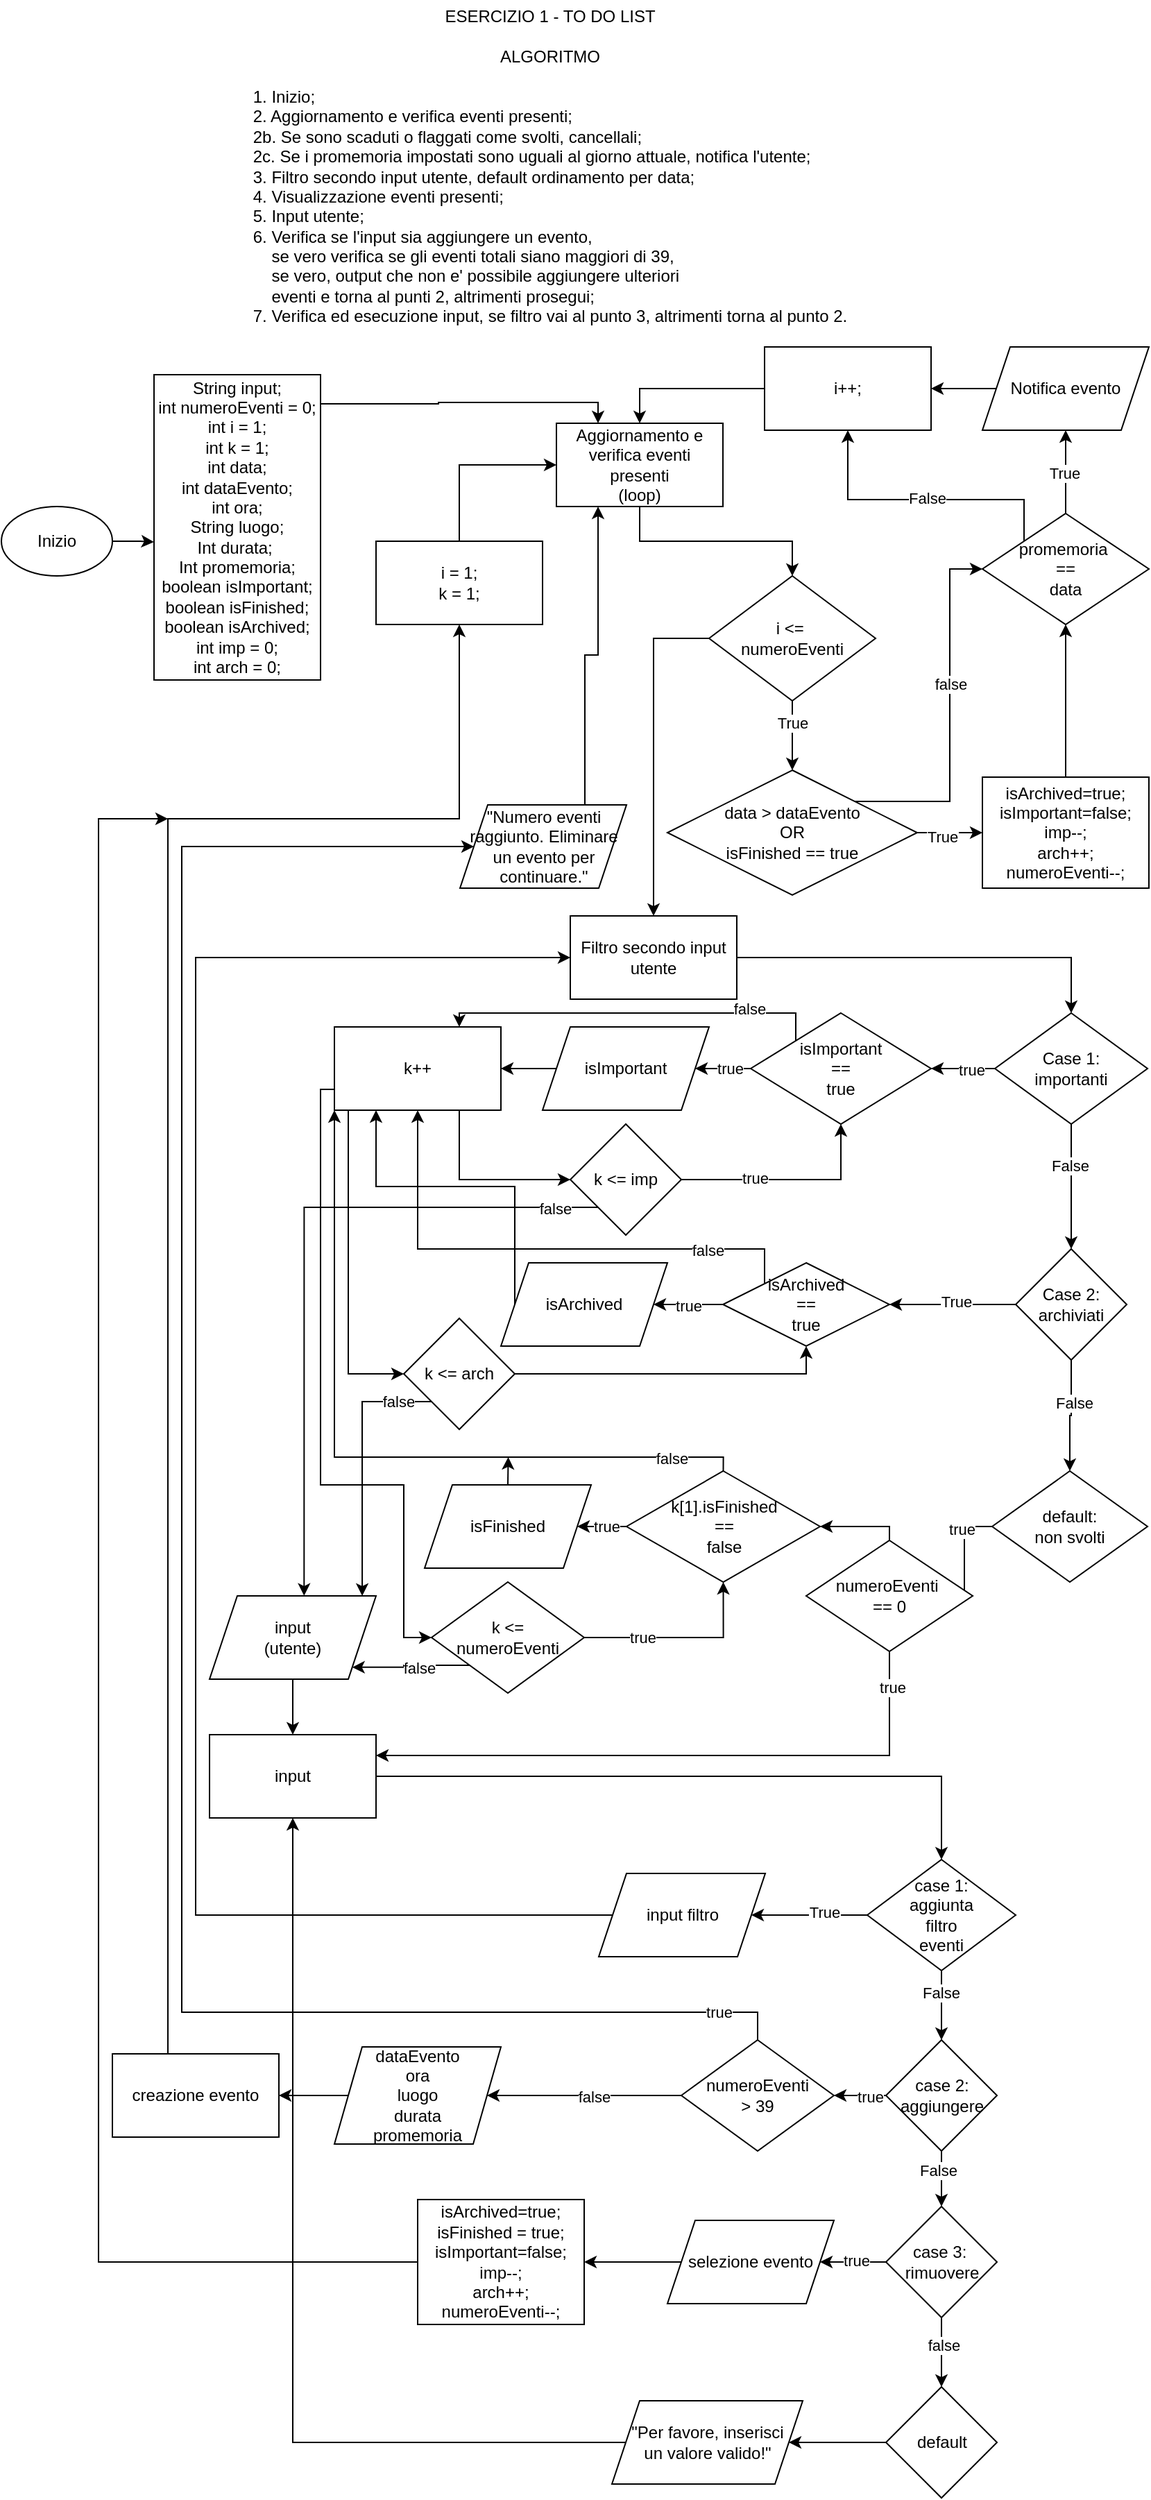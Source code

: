 <mxfile version="24.7.17">
  <diagram id="C5RBs43oDa-KdzZeNtuy" name="Page-1">
    <mxGraphModel dx="1185" dy="651" grid="1" gridSize="10" guides="1" tooltips="1" connect="1" arrows="1" fold="1" page="1" pageScale="1" pageWidth="827" pageHeight="1169" math="0" shadow="0">
      <root>
        <mxCell id="WIyWlLk6GJQsqaUBKTNV-0" />
        <mxCell id="WIyWlLk6GJQsqaUBKTNV-1" parent="WIyWlLk6GJQsqaUBKTNV-0" />
        <mxCell id="s7MBxmnnZB_xoXd4R-KR-0" value="ESERCIZIO 1 - TO DO LIST&lt;div&gt;&lt;br&gt;&lt;/div&gt;&lt;div&gt;ALGORITMO&lt;/div&gt;&lt;div&gt;&lt;br&gt;&lt;/div&gt;&lt;div style=&quot;text-align: left;&quot;&gt;1. Inizio;&lt;/div&gt;&lt;div style=&quot;text-align: left;&quot;&gt;2. Aggiornamento e verifica eventi presenti;&lt;/div&gt;&lt;div style=&quot;text-align: left;&quot;&gt;2b. Se sono scaduti o flaggati come svolti, cancellali;&lt;/div&gt;&lt;div style=&quot;text-align: left;&quot;&gt;2c. Se i promemoria impostati sono uguali al giorno attuale, notifica l&#39;utente;&lt;/div&gt;&lt;div style=&quot;text-align: left;&quot;&gt;3. Filtro secondo input utente, default ordinamento per data;&lt;/div&gt;&lt;div style=&quot;text-align: left;&quot;&gt;4. Visualizzazione eventi presenti;&lt;/div&gt;&lt;div style=&quot;text-align: left;&quot;&gt;5. Input utente;&lt;/div&gt;&lt;div style=&quot;text-align: left;&quot;&gt;6. Verifica se l&#39;input sia aggiungere un evento,&lt;/div&gt;&lt;div style=&quot;text-align: left;&quot;&gt;&amp;nbsp; &amp;nbsp; se vero verifica se gli eventi totali siano maggiori di 39,&lt;br&gt;&lt;/div&gt;&lt;div style=&quot;text-align: left;&quot;&gt;&amp;nbsp; &amp;nbsp; se vero, output che non e&#39; possibile aggiungere ulteriori&lt;/div&gt;&lt;div style=&quot;text-align: left;&quot;&gt;&amp;nbsp; &amp;nbsp; eventi e torna al punti 2, altrimenti prosegui;&lt;/div&gt;&lt;div style=&quot;text-align: left;&quot;&gt;7. Verifica ed esecuzione input, se filtro vai al punto 3, altrimenti torna al punto 2.&lt;/div&gt;" style="text;html=1;align=center;verticalAlign=middle;resizable=0;points=[];autosize=1;strokeColor=none;fillColor=none;" vertex="1" parent="WIyWlLk6GJQsqaUBKTNV-1">
          <mxGeometry x="170" width="450" height="240" as="geometry" />
        </mxCell>
        <mxCell id="s7MBxmnnZB_xoXd4R-KR-3" value="" style="edgeStyle=orthogonalEdgeStyle;rounded=0;orthogonalLoop=1;jettySize=auto;html=1;entryX=-0.001;entryY=0.548;entryDx=0;entryDy=0;entryPerimeter=0;" edge="1" parent="WIyWlLk6GJQsqaUBKTNV-1" source="s7MBxmnnZB_xoXd4R-KR-1" target="s7MBxmnnZB_xoXd4R-KR-2">
          <mxGeometry relative="1" as="geometry" />
        </mxCell>
        <mxCell id="s7MBxmnnZB_xoXd4R-KR-1" value="Inizio" style="ellipse;whiteSpace=wrap;html=1;" vertex="1" parent="WIyWlLk6GJQsqaUBKTNV-1">
          <mxGeometry y="365" width="80" height="50" as="geometry" />
        </mxCell>
        <mxCell id="s7MBxmnnZB_xoXd4R-KR-81" style="edgeStyle=orthogonalEdgeStyle;rounded=0;orthogonalLoop=1;jettySize=auto;html=1;exitX=1;exitY=0.25;exitDx=0;exitDy=0;entryX=0.25;entryY=0;entryDx=0;entryDy=0;" edge="1" parent="WIyWlLk6GJQsqaUBKTNV-1" source="s7MBxmnnZB_xoXd4R-KR-2" target="s7MBxmnnZB_xoXd4R-KR-4">
          <mxGeometry relative="1" as="geometry">
            <Array as="points">
              <mxPoint x="315" y="291" />
              <mxPoint x="315" y="290" />
              <mxPoint x="430" y="290" />
            </Array>
          </mxGeometry>
        </mxCell>
        <mxCell id="s7MBxmnnZB_xoXd4R-KR-2" value="&lt;div&gt;String input;&lt;/div&gt;&lt;div&gt;int numeroEventi = 0;&lt;/div&gt;&lt;div&gt;int i = 1;&lt;/div&gt;&lt;div&gt;int k = 1;&lt;/div&gt;&lt;div&gt;&lt;span style=&quot;background-color: initial;&quot;&gt;int data;&lt;/span&gt;&lt;/div&gt;int dataEvento;&lt;div&gt;&lt;div&gt;int ora;&lt;/div&gt;&lt;div&gt;String luogo;&lt;/div&gt;&lt;div&gt;Int durata;&amp;nbsp;&lt;/div&gt;&lt;div&gt;Int promemoria;&lt;/div&gt;&lt;div&gt;boolean isImportant;&lt;/div&gt;&lt;div&gt;boolean isFinished;&lt;/div&gt;&lt;/div&gt;&lt;div&gt;boolean isArchived;&lt;/div&gt;&lt;div&gt;int imp = 0;&lt;/div&gt;&lt;div&gt;int arch = 0;&lt;/div&gt;" style="whiteSpace=wrap;html=1;" vertex="1" parent="WIyWlLk6GJQsqaUBKTNV-1">
          <mxGeometry x="110" y="270" width="120" height="220" as="geometry" />
        </mxCell>
        <mxCell id="s7MBxmnnZB_xoXd4R-KR-23" value="" style="edgeStyle=orthogonalEdgeStyle;rounded=0;orthogonalLoop=1;jettySize=auto;html=1;" edge="1" parent="WIyWlLk6GJQsqaUBKTNV-1" source="s7MBxmnnZB_xoXd4R-KR-4" target="s7MBxmnnZB_xoXd4R-KR-22">
          <mxGeometry relative="1" as="geometry" />
        </mxCell>
        <mxCell id="s7MBxmnnZB_xoXd4R-KR-4" value="Aggiornamento e verifica eventi presenti&lt;div&gt;(loop)&lt;/div&gt;" style="whiteSpace=wrap;html=1;" vertex="1" parent="WIyWlLk6GJQsqaUBKTNV-1">
          <mxGeometry x="400" y="305" width="120" height="60" as="geometry" />
        </mxCell>
        <mxCell id="s7MBxmnnZB_xoXd4R-KR-11" value="" style="edgeStyle=orthogonalEdgeStyle;rounded=0;orthogonalLoop=1;jettySize=auto;html=1;" edge="1" parent="WIyWlLk6GJQsqaUBKTNV-1" source="s7MBxmnnZB_xoXd4R-KR-6" target="s7MBxmnnZB_xoXd4R-KR-10">
          <mxGeometry relative="1" as="geometry" />
        </mxCell>
        <mxCell id="s7MBxmnnZB_xoXd4R-KR-12" value="True" style="edgeLabel;html=1;align=center;verticalAlign=middle;resizable=0;points=[];" vertex="1" connectable="0" parent="s7MBxmnnZB_xoXd4R-KR-11">
          <mxGeometry x="-0.025" y="1" relative="1" as="geometry">
            <mxPoint as="offset" />
          </mxGeometry>
        </mxCell>
        <mxCell id="s7MBxmnnZB_xoXd4R-KR-74" style="edgeStyle=orthogonalEdgeStyle;rounded=0;orthogonalLoop=1;jettySize=auto;html=1;exitX=0;exitY=0;exitDx=0;exitDy=0;entryX=0.5;entryY=1;entryDx=0;entryDy=0;" edge="1" parent="WIyWlLk6GJQsqaUBKTNV-1" source="s7MBxmnnZB_xoXd4R-KR-6" target="s7MBxmnnZB_xoXd4R-KR-72">
          <mxGeometry relative="1" as="geometry">
            <Array as="points">
              <mxPoint x="737" y="360" />
              <mxPoint x="610" y="360" />
            </Array>
          </mxGeometry>
        </mxCell>
        <mxCell id="s7MBxmnnZB_xoXd4R-KR-75" value="False" style="edgeLabel;html=1;align=center;verticalAlign=middle;resizable=0;points=[];" vertex="1" connectable="0" parent="s7MBxmnnZB_xoXd4R-KR-74">
          <mxGeometry x="-0.034" y="-1" relative="1" as="geometry">
            <mxPoint as="offset" />
          </mxGeometry>
        </mxCell>
        <mxCell id="s7MBxmnnZB_xoXd4R-KR-6" value="promemoria&amp;nbsp;&lt;div&gt;==&lt;div&gt;data&lt;/div&gt;&lt;/div&gt;" style="rhombus;whiteSpace=wrap;html=1;" vertex="1" parent="WIyWlLk6GJQsqaUBKTNV-1">
          <mxGeometry x="707" y="370" width="120" height="80" as="geometry" />
        </mxCell>
        <mxCell id="s7MBxmnnZB_xoXd4R-KR-69" value="" style="edgeStyle=orthogonalEdgeStyle;rounded=0;orthogonalLoop=1;jettySize=auto;html=1;" edge="1" parent="WIyWlLk6GJQsqaUBKTNV-1" source="s7MBxmnnZB_xoXd4R-KR-8" target="s7MBxmnnZB_xoXd4R-KR-68">
          <mxGeometry relative="1" as="geometry" />
        </mxCell>
        <mxCell id="s7MBxmnnZB_xoXd4R-KR-8" value="Filtro secondo input utente" style="whiteSpace=wrap;html=1;" vertex="1" parent="WIyWlLk6GJQsqaUBKTNV-1">
          <mxGeometry x="410" y="660" width="120" height="60" as="geometry" />
        </mxCell>
        <mxCell id="s7MBxmnnZB_xoXd4R-KR-73" style="edgeStyle=orthogonalEdgeStyle;rounded=0;orthogonalLoop=1;jettySize=auto;html=1;exitX=0;exitY=0.5;exitDx=0;exitDy=0;entryX=1;entryY=0.5;entryDx=0;entryDy=0;" edge="1" parent="WIyWlLk6GJQsqaUBKTNV-1" source="s7MBxmnnZB_xoXd4R-KR-10" target="s7MBxmnnZB_xoXd4R-KR-72">
          <mxGeometry relative="1" as="geometry" />
        </mxCell>
        <mxCell id="s7MBxmnnZB_xoXd4R-KR-10" value="Notifica evento" style="shape=parallelogram;perimeter=parallelogramPerimeter;whiteSpace=wrap;html=1;fixedSize=1;" vertex="1" parent="WIyWlLk6GJQsqaUBKTNV-1">
          <mxGeometry x="707" y="250" width="120" height="60" as="geometry" />
        </mxCell>
        <mxCell id="s7MBxmnnZB_xoXd4R-KR-18" value="" style="edgeStyle=orthogonalEdgeStyle;rounded=0;orthogonalLoop=1;jettySize=auto;html=1;" edge="1" parent="WIyWlLk6GJQsqaUBKTNV-1" source="s7MBxmnnZB_xoXd4R-KR-15" target="s7MBxmnnZB_xoXd4R-KR-17">
          <mxGeometry relative="1" as="geometry" />
        </mxCell>
        <mxCell id="s7MBxmnnZB_xoXd4R-KR-20" value="True" style="edgeLabel;html=1;align=center;verticalAlign=middle;resizable=0;points=[];" vertex="1" connectable="0" parent="s7MBxmnnZB_xoXd4R-KR-18">
          <mxGeometry x="-0.24" y="-3" relative="1" as="geometry">
            <mxPoint as="offset" />
          </mxGeometry>
        </mxCell>
        <mxCell id="s7MBxmnnZB_xoXd4R-KR-26" style="edgeStyle=orthogonalEdgeStyle;rounded=0;orthogonalLoop=1;jettySize=auto;html=1;exitX=1;exitY=0;exitDx=0;exitDy=0;entryX=0;entryY=0.5;entryDx=0;entryDy=0;" edge="1" parent="WIyWlLk6GJQsqaUBKTNV-1" source="s7MBxmnnZB_xoXd4R-KR-15" target="s7MBxmnnZB_xoXd4R-KR-6">
          <mxGeometry relative="1" as="geometry" />
        </mxCell>
        <mxCell id="s7MBxmnnZB_xoXd4R-KR-28" value="false" style="edgeLabel;html=1;align=center;verticalAlign=middle;resizable=0;points=[];" vertex="1" connectable="0" parent="s7MBxmnnZB_xoXd4R-KR-26">
          <mxGeometry x="0.183" relative="1" as="geometry">
            <mxPoint as="offset" />
          </mxGeometry>
        </mxCell>
        <mxCell id="s7MBxmnnZB_xoXd4R-KR-15" value="data &amp;gt; dataEvento&lt;div&gt;OR&lt;/div&gt;&lt;div&gt;isFinished == true&lt;/div&gt;" style="rhombus;whiteSpace=wrap;html=1;" vertex="1" parent="WIyWlLk6GJQsqaUBKTNV-1">
          <mxGeometry x="480" y="555" width="180" height="90" as="geometry" />
        </mxCell>
        <mxCell id="s7MBxmnnZB_xoXd4R-KR-25" style="edgeStyle=orthogonalEdgeStyle;rounded=0;orthogonalLoop=1;jettySize=auto;html=1;exitX=0.5;exitY=0;exitDx=0;exitDy=0;entryX=0.5;entryY=1;entryDx=0;entryDy=0;" edge="1" parent="WIyWlLk6GJQsqaUBKTNV-1" source="s7MBxmnnZB_xoXd4R-KR-17" target="s7MBxmnnZB_xoXd4R-KR-6">
          <mxGeometry relative="1" as="geometry" />
        </mxCell>
        <mxCell id="s7MBxmnnZB_xoXd4R-KR-17" value="isArchived=true;&lt;div&gt;isImportant=false;&lt;/div&gt;&lt;div&gt;imp--;&lt;/div&gt;&lt;div&gt;arch++;&lt;br&gt;&lt;div&gt;numeroEventi--;&lt;/div&gt;&lt;/div&gt;" style="whiteSpace=wrap;html=1;" vertex="1" parent="WIyWlLk6GJQsqaUBKTNV-1">
          <mxGeometry x="707" y="560" width="120" height="80" as="geometry" />
        </mxCell>
        <mxCell id="s7MBxmnnZB_xoXd4R-KR-24" style="edgeStyle=orthogonalEdgeStyle;rounded=0;orthogonalLoop=1;jettySize=auto;html=1;exitX=0.5;exitY=1;exitDx=0;exitDy=0;entryX=0.5;entryY=0;entryDx=0;entryDy=0;" edge="1" parent="WIyWlLk6GJQsqaUBKTNV-1" source="s7MBxmnnZB_xoXd4R-KR-22" target="s7MBxmnnZB_xoXd4R-KR-15">
          <mxGeometry relative="1" as="geometry" />
        </mxCell>
        <mxCell id="s7MBxmnnZB_xoXd4R-KR-27" value="True" style="edgeLabel;html=1;align=center;verticalAlign=middle;resizable=0;points=[];" vertex="1" connectable="0" parent="s7MBxmnnZB_xoXd4R-KR-24">
          <mxGeometry x="-0.371" relative="1" as="geometry">
            <mxPoint as="offset" />
          </mxGeometry>
        </mxCell>
        <mxCell id="s7MBxmnnZB_xoXd4R-KR-31" style="edgeStyle=orthogonalEdgeStyle;rounded=0;orthogonalLoop=1;jettySize=auto;html=1;exitX=0;exitY=0.5;exitDx=0;exitDy=0;entryX=0.5;entryY=0;entryDx=0;entryDy=0;" edge="1" parent="WIyWlLk6GJQsqaUBKTNV-1" source="s7MBxmnnZB_xoXd4R-KR-22" target="s7MBxmnnZB_xoXd4R-KR-8">
          <mxGeometry relative="1" as="geometry">
            <mxPoint x="260" y="445" as="targetPoint" />
          </mxGeometry>
        </mxCell>
        <mxCell id="s7MBxmnnZB_xoXd4R-KR-22" value="i &amp;lt;=&amp;nbsp;&lt;div&gt;numeroEventi&lt;/div&gt;" style="rhombus;whiteSpace=wrap;html=1;" vertex="1" parent="WIyWlLk6GJQsqaUBKTNV-1">
          <mxGeometry x="510" y="415" width="120" height="90" as="geometry" />
        </mxCell>
        <mxCell id="s7MBxmnnZB_xoXd4R-KR-45" value="" style="edgeStyle=orthogonalEdgeStyle;rounded=0;orthogonalLoop=1;jettySize=auto;html=1;" edge="1" parent="WIyWlLk6GJQsqaUBKTNV-1" source="s7MBxmnnZB_xoXd4R-KR-38" target="s7MBxmnnZB_xoXd4R-KR-44">
          <mxGeometry relative="1" as="geometry" />
        </mxCell>
        <mxCell id="s7MBxmnnZB_xoXd4R-KR-47" value="False" style="edgeLabel;html=1;align=center;verticalAlign=middle;resizable=0;points=[];" vertex="1" connectable="0" parent="s7MBxmnnZB_xoXd4R-KR-45">
          <mxGeometry x="-0.331" y="-3" relative="1" as="geometry">
            <mxPoint as="offset" />
          </mxGeometry>
        </mxCell>
        <mxCell id="s7MBxmnnZB_xoXd4R-KR-184" value="" style="edgeStyle=orthogonalEdgeStyle;rounded=0;orthogonalLoop=1;jettySize=auto;html=1;" edge="1" parent="WIyWlLk6GJQsqaUBKTNV-1" source="s7MBxmnnZB_xoXd4R-KR-38" target="s7MBxmnnZB_xoXd4R-KR-183">
          <mxGeometry relative="1" as="geometry" />
        </mxCell>
        <mxCell id="s7MBxmnnZB_xoXd4R-KR-185" value="true" style="edgeLabel;html=1;align=center;verticalAlign=middle;resizable=0;points=[];" vertex="1" connectable="0" parent="s7MBxmnnZB_xoXd4R-KR-184">
          <mxGeometry x="-0.452" y="1" relative="1" as="geometry">
            <mxPoint as="offset" />
          </mxGeometry>
        </mxCell>
        <mxCell id="s7MBxmnnZB_xoXd4R-KR-38" value="case 2:&lt;div&gt;aggiungere&lt;/div&gt;" style="rhombus;whiteSpace=wrap;html=1;" vertex="1" parent="WIyWlLk6GJQsqaUBKTNV-1">
          <mxGeometry x="637.5" y="1470" width="80" height="80" as="geometry" />
        </mxCell>
        <mxCell id="s7MBxmnnZB_xoXd4R-KR-49" value="" style="edgeStyle=orthogonalEdgeStyle;rounded=0;orthogonalLoop=1;jettySize=auto;html=1;" edge="1" parent="WIyWlLk6GJQsqaUBKTNV-1" source="s7MBxmnnZB_xoXd4R-KR-40" target="s7MBxmnnZB_xoXd4R-KR-48">
          <mxGeometry relative="1" as="geometry" />
        </mxCell>
        <mxCell id="s7MBxmnnZB_xoXd4R-KR-40" value="dataEvento&lt;div&gt;ora&lt;/div&gt;&lt;div&gt;luogo&lt;/div&gt;&lt;div&gt;durata&lt;/div&gt;&lt;div&gt;promemoria&lt;/div&gt;" style="shape=parallelogram;perimeter=parallelogramPerimeter;whiteSpace=wrap;html=1;fixedSize=1;" vertex="1" parent="WIyWlLk6GJQsqaUBKTNV-1">
          <mxGeometry x="240" y="1475" width="120" height="70" as="geometry" />
        </mxCell>
        <mxCell id="s7MBxmnnZB_xoXd4R-KR-172" value="" style="edgeStyle=orthogonalEdgeStyle;rounded=0;orthogonalLoop=1;jettySize=auto;html=1;" edge="1" parent="WIyWlLk6GJQsqaUBKTNV-1" source="s7MBxmnnZB_xoXd4R-KR-44" target="s7MBxmnnZB_xoXd4R-KR-171">
          <mxGeometry relative="1" as="geometry" />
        </mxCell>
        <mxCell id="s7MBxmnnZB_xoXd4R-KR-173" value="false" style="edgeLabel;html=1;align=center;verticalAlign=middle;resizable=0;points=[];" vertex="1" connectable="0" parent="s7MBxmnnZB_xoXd4R-KR-172">
          <mxGeometry x="-0.211" y="1" relative="1" as="geometry">
            <mxPoint as="offset" />
          </mxGeometry>
        </mxCell>
        <mxCell id="s7MBxmnnZB_xoXd4R-KR-181" value="" style="edgeStyle=orthogonalEdgeStyle;rounded=0;orthogonalLoop=1;jettySize=auto;html=1;" edge="1" parent="WIyWlLk6GJQsqaUBKTNV-1" source="s7MBxmnnZB_xoXd4R-KR-44" target="s7MBxmnnZB_xoXd4R-KR-180">
          <mxGeometry relative="1" as="geometry" />
        </mxCell>
        <mxCell id="s7MBxmnnZB_xoXd4R-KR-186" value="true" style="edgeLabel;html=1;align=center;verticalAlign=middle;resizable=0;points=[];" vertex="1" connectable="0" parent="s7MBxmnnZB_xoXd4R-KR-181">
          <mxGeometry x="0.037" y="-1" relative="1" as="geometry">
            <mxPoint as="offset" />
          </mxGeometry>
        </mxCell>
        <mxCell id="s7MBxmnnZB_xoXd4R-KR-44" value="case 3:&amp;nbsp;&lt;div&gt;rimuovere&lt;/div&gt;" style="rhombus;whiteSpace=wrap;html=1;" vertex="1" parent="WIyWlLk6GJQsqaUBKTNV-1">
          <mxGeometry x="637.5" y="1590" width="80" height="80" as="geometry" />
        </mxCell>
        <mxCell id="s7MBxmnnZB_xoXd4R-KR-195" style="edgeStyle=orthogonalEdgeStyle;rounded=0;orthogonalLoop=1;jettySize=auto;html=1;exitX=0.5;exitY=0;exitDx=0;exitDy=0;entryX=0.5;entryY=1;entryDx=0;entryDy=0;" edge="1" parent="WIyWlLk6GJQsqaUBKTNV-1" source="s7MBxmnnZB_xoXd4R-KR-48" target="s7MBxmnnZB_xoXd4R-KR-99">
          <mxGeometry relative="1" as="geometry">
            <mxPoint x="100" y="550" as="targetPoint" />
            <Array as="points">
              <mxPoint x="120" y="1480" />
              <mxPoint x="120" y="590" />
              <mxPoint x="330" y="590" />
            </Array>
          </mxGeometry>
        </mxCell>
        <mxCell id="s7MBxmnnZB_xoXd4R-KR-48" value="creazione evento" style="whiteSpace=wrap;html=1;" vertex="1" parent="WIyWlLk6GJQsqaUBKTNV-1">
          <mxGeometry x="80" y="1480" width="120" height="60" as="geometry" />
        </mxCell>
        <mxCell id="s7MBxmnnZB_xoXd4R-KR-197" style="edgeStyle=orthogonalEdgeStyle;rounded=0;orthogonalLoop=1;jettySize=auto;html=1;exitX=0;exitY=0.5;exitDx=0;exitDy=0;" edge="1" parent="WIyWlLk6GJQsqaUBKTNV-1" source="s7MBxmnnZB_xoXd4R-KR-53">
          <mxGeometry relative="1" as="geometry">
            <mxPoint x="120" y="590" as="targetPoint" />
            <Array as="points">
              <mxPoint x="70" y="1630" />
            </Array>
          </mxGeometry>
        </mxCell>
        <mxCell id="s7MBxmnnZB_xoXd4R-KR-53" value="isArchived=true;&lt;div&gt;isFinished = true;&lt;br&gt;&lt;div&gt;isImportant=false;&lt;/div&gt;&lt;div&gt;imp--;&lt;/div&gt;&lt;div&gt;arch++;&lt;br&gt;&lt;div&gt;numeroEventi--;&lt;/div&gt;&lt;/div&gt;&lt;/div&gt;" style="whiteSpace=wrap;html=1;" vertex="1" parent="WIyWlLk6GJQsqaUBKTNV-1">
          <mxGeometry x="300" y="1585" width="120" height="90" as="geometry" />
        </mxCell>
        <mxCell id="s7MBxmnnZB_xoXd4R-KR-60" style="edgeStyle=orthogonalEdgeStyle;rounded=0;orthogonalLoop=1;jettySize=auto;html=1;exitX=0.5;exitY=1;exitDx=0;exitDy=0;entryX=0.5;entryY=0;entryDx=0;entryDy=0;" edge="1" parent="WIyWlLk6GJQsqaUBKTNV-1" source="s7MBxmnnZB_xoXd4R-KR-58" target="s7MBxmnnZB_xoXd4R-KR-38">
          <mxGeometry relative="1" as="geometry" />
        </mxCell>
        <mxCell id="s7MBxmnnZB_xoXd4R-KR-63" value="False" style="edgeLabel;html=1;align=center;verticalAlign=middle;resizable=0;points=[];" vertex="1" connectable="0" parent="s7MBxmnnZB_xoXd4R-KR-60">
          <mxGeometry x="-0.376" y="-1" relative="1" as="geometry">
            <mxPoint as="offset" />
          </mxGeometry>
        </mxCell>
        <mxCell id="s7MBxmnnZB_xoXd4R-KR-62" value="" style="edgeStyle=orthogonalEdgeStyle;rounded=0;orthogonalLoop=1;jettySize=auto;html=1;" edge="1" parent="WIyWlLk6GJQsqaUBKTNV-1" source="s7MBxmnnZB_xoXd4R-KR-58" target="s7MBxmnnZB_xoXd4R-KR-61">
          <mxGeometry relative="1" as="geometry" />
        </mxCell>
        <mxCell id="s7MBxmnnZB_xoXd4R-KR-64" value="True" style="edgeLabel;html=1;align=center;verticalAlign=middle;resizable=0;points=[];" vertex="1" connectable="0" parent="s7MBxmnnZB_xoXd4R-KR-62">
          <mxGeometry x="-0.256" y="-2" relative="1" as="geometry">
            <mxPoint as="offset" />
          </mxGeometry>
        </mxCell>
        <mxCell id="s7MBxmnnZB_xoXd4R-KR-58" value="case 1:&lt;div&gt;aggiunta&lt;/div&gt;&lt;div&gt;filtro&lt;/div&gt;&lt;div&gt;eventi&lt;/div&gt;" style="rhombus;whiteSpace=wrap;html=1;" vertex="1" parent="WIyWlLk6GJQsqaUBKTNV-1">
          <mxGeometry x="624" y="1340" width="107" height="80" as="geometry" />
        </mxCell>
        <mxCell id="s7MBxmnnZB_xoXd4R-KR-161" style="edgeStyle=orthogonalEdgeStyle;rounded=0;orthogonalLoop=1;jettySize=auto;html=1;exitX=0;exitY=0.5;exitDx=0;exitDy=0;entryX=0;entryY=0.5;entryDx=0;entryDy=0;" edge="1" parent="WIyWlLk6GJQsqaUBKTNV-1" source="s7MBxmnnZB_xoXd4R-KR-61" target="s7MBxmnnZB_xoXd4R-KR-8">
          <mxGeometry relative="1" as="geometry">
            <mxPoint x="150" y="690" as="targetPoint" />
            <Array as="points">
              <mxPoint x="140" y="1380" />
              <mxPoint x="140" y="690" />
            </Array>
          </mxGeometry>
        </mxCell>
        <mxCell id="s7MBxmnnZB_xoXd4R-KR-61" value="input filtro" style="shape=parallelogram;perimeter=parallelogramPerimeter;whiteSpace=wrap;html=1;fixedSize=1;" vertex="1" parent="WIyWlLk6GJQsqaUBKTNV-1">
          <mxGeometry x="430.5" y="1350" width="120" height="60" as="geometry" />
        </mxCell>
        <mxCell id="s7MBxmnnZB_xoXd4R-KR-78" value="" style="edgeStyle=orthogonalEdgeStyle;rounded=0;orthogonalLoop=1;jettySize=auto;html=1;" edge="1" parent="WIyWlLk6GJQsqaUBKTNV-1" source="s7MBxmnnZB_xoXd4R-KR-68" target="s7MBxmnnZB_xoXd4R-KR-77">
          <mxGeometry relative="1" as="geometry" />
        </mxCell>
        <mxCell id="s7MBxmnnZB_xoXd4R-KR-79" value="False" style="edgeLabel;html=1;align=center;verticalAlign=middle;resizable=0;points=[];" vertex="1" connectable="0" parent="s7MBxmnnZB_xoXd4R-KR-78">
          <mxGeometry x="-0.336" y="-1" relative="1" as="geometry">
            <mxPoint as="offset" />
          </mxGeometry>
        </mxCell>
        <mxCell id="s7MBxmnnZB_xoXd4R-KR-102" value="" style="edgeStyle=orthogonalEdgeStyle;rounded=0;orthogonalLoop=1;jettySize=auto;html=1;" edge="1" parent="WIyWlLk6GJQsqaUBKTNV-1" source="s7MBxmnnZB_xoXd4R-KR-68" target="s7MBxmnnZB_xoXd4R-KR-101">
          <mxGeometry relative="1" as="geometry" />
        </mxCell>
        <mxCell id="s7MBxmnnZB_xoXd4R-KR-103" value="true" style="edgeLabel;html=1;align=center;verticalAlign=middle;resizable=0;points=[];" vertex="1" connectable="0" parent="s7MBxmnnZB_xoXd4R-KR-102">
          <mxGeometry x="-0.261" y="1" relative="1" as="geometry">
            <mxPoint as="offset" />
          </mxGeometry>
        </mxCell>
        <mxCell id="s7MBxmnnZB_xoXd4R-KR-68" value="Case 1:&lt;div&gt;importanti&lt;/div&gt;" style="rhombus;whiteSpace=wrap;html=1;" vertex="1" parent="WIyWlLk6GJQsqaUBKTNV-1">
          <mxGeometry x="716" y="730" width="110" height="80" as="geometry" />
        </mxCell>
        <mxCell id="s7MBxmnnZB_xoXd4R-KR-108" value="" style="edgeStyle=orthogonalEdgeStyle;rounded=0;orthogonalLoop=1;jettySize=auto;html=1;" edge="1" parent="WIyWlLk6GJQsqaUBKTNV-1" source="s7MBxmnnZB_xoXd4R-KR-70" target="s7MBxmnnZB_xoXd4R-KR-107">
          <mxGeometry relative="1" as="geometry" />
        </mxCell>
        <mxCell id="s7MBxmnnZB_xoXd4R-KR-70" value="isImportant" style="shape=parallelogram;perimeter=parallelogramPerimeter;whiteSpace=wrap;html=1;fixedSize=1;" vertex="1" parent="WIyWlLk6GJQsqaUBKTNV-1">
          <mxGeometry x="390" y="740" width="120" height="60" as="geometry" />
        </mxCell>
        <mxCell id="s7MBxmnnZB_xoXd4R-KR-76" style="edgeStyle=orthogonalEdgeStyle;rounded=0;orthogonalLoop=1;jettySize=auto;html=1;exitX=0;exitY=0.5;exitDx=0;exitDy=0;entryX=0.5;entryY=0;entryDx=0;entryDy=0;" edge="1" parent="WIyWlLk6GJQsqaUBKTNV-1" source="s7MBxmnnZB_xoXd4R-KR-72" target="s7MBxmnnZB_xoXd4R-KR-4">
          <mxGeometry relative="1" as="geometry">
            <mxPoint x="460" y="280" as="targetPoint" />
          </mxGeometry>
        </mxCell>
        <mxCell id="s7MBxmnnZB_xoXd4R-KR-72" value="i++;" style="whiteSpace=wrap;html=1;" vertex="1" parent="WIyWlLk6GJQsqaUBKTNV-1">
          <mxGeometry x="550" y="250" width="120" height="60" as="geometry" />
        </mxCell>
        <mxCell id="s7MBxmnnZB_xoXd4R-KR-85" value="" style="edgeStyle=orthogonalEdgeStyle;rounded=0;orthogonalLoop=1;jettySize=auto;html=1;" edge="1" parent="WIyWlLk6GJQsqaUBKTNV-1" source="s7MBxmnnZB_xoXd4R-KR-77" target="s7MBxmnnZB_xoXd4R-KR-84">
          <mxGeometry relative="1" as="geometry" />
        </mxCell>
        <mxCell id="s7MBxmnnZB_xoXd4R-KR-86" value="True" style="edgeLabel;html=1;align=center;verticalAlign=middle;resizable=0;points=[];" vertex="1" connectable="0" parent="s7MBxmnnZB_xoXd4R-KR-85">
          <mxGeometry x="-0.042" y="-2" relative="1" as="geometry">
            <mxPoint as="offset" />
          </mxGeometry>
        </mxCell>
        <mxCell id="s7MBxmnnZB_xoXd4R-KR-91" value="" style="edgeStyle=orthogonalEdgeStyle;rounded=0;orthogonalLoop=1;jettySize=auto;html=1;" edge="1" parent="WIyWlLk6GJQsqaUBKTNV-1" source="s7MBxmnnZB_xoXd4R-KR-77" target="s7MBxmnnZB_xoXd4R-KR-90">
          <mxGeometry relative="1" as="geometry" />
        </mxCell>
        <mxCell id="s7MBxmnnZB_xoXd4R-KR-92" value="False" style="edgeLabel;html=1;align=center;verticalAlign=middle;resizable=0;points=[];" vertex="1" connectable="0" parent="s7MBxmnnZB_xoXd4R-KR-91">
          <mxGeometry x="-0.25" y="2" relative="1" as="geometry">
            <mxPoint as="offset" />
          </mxGeometry>
        </mxCell>
        <mxCell id="s7MBxmnnZB_xoXd4R-KR-77" value="Case 2:&lt;div&gt;archiviati&lt;/div&gt;" style="rhombus;whiteSpace=wrap;html=1;" vertex="1" parent="WIyWlLk6GJQsqaUBKTNV-1">
          <mxGeometry x="731" y="900" width="80" height="80" as="geometry" />
        </mxCell>
        <mxCell id="s7MBxmnnZB_xoXd4R-KR-118" value="" style="edgeStyle=orthogonalEdgeStyle;rounded=0;orthogonalLoop=1;jettySize=auto;html=1;" edge="1" parent="WIyWlLk6GJQsqaUBKTNV-1" source="s7MBxmnnZB_xoXd4R-KR-84" target="s7MBxmnnZB_xoXd4R-KR-117">
          <mxGeometry relative="1" as="geometry" />
        </mxCell>
        <mxCell id="s7MBxmnnZB_xoXd4R-KR-130" value="true" style="edgeLabel;html=1;align=center;verticalAlign=middle;resizable=0;points=[];" vertex="1" connectable="0" parent="s7MBxmnnZB_xoXd4R-KR-118">
          <mxGeometry x="0.023" y="1" relative="1" as="geometry">
            <mxPoint as="offset" />
          </mxGeometry>
        </mxCell>
        <mxCell id="s7MBxmnnZB_xoXd4R-KR-125" style="edgeStyle=orthogonalEdgeStyle;rounded=0;orthogonalLoop=1;jettySize=auto;html=1;exitX=0;exitY=0;exitDx=0;exitDy=0;entryX=0.5;entryY=1;entryDx=0;entryDy=0;" edge="1" parent="WIyWlLk6GJQsqaUBKTNV-1" source="s7MBxmnnZB_xoXd4R-KR-84" target="s7MBxmnnZB_xoXd4R-KR-107">
          <mxGeometry relative="1" as="geometry">
            <Array as="points">
              <mxPoint x="550" y="900" />
              <mxPoint x="300" y="900" />
            </Array>
          </mxGeometry>
        </mxCell>
        <mxCell id="s7MBxmnnZB_xoXd4R-KR-131" value="false" style="edgeLabel;html=1;align=center;verticalAlign=middle;resizable=0;points=[];" vertex="1" connectable="0" parent="s7MBxmnnZB_xoXd4R-KR-125">
          <mxGeometry x="-0.649" y="1" relative="1" as="geometry">
            <mxPoint as="offset" />
          </mxGeometry>
        </mxCell>
        <mxCell id="s7MBxmnnZB_xoXd4R-KR-84" value="isArchived&lt;div&gt;==&lt;/div&gt;&lt;div&gt;true&lt;/div&gt;" style="rhombus;whiteSpace=wrap;html=1;" vertex="1" parent="WIyWlLk6GJQsqaUBKTNV-1">
          <mxGeometry x="520" y="910" width="120" height="60" as="geometry" />
        </mxCell>
        <mxCell id="s7MBxmnnZB_xoXd4R-KR-166" value="" style="edgeStyle=orthogonalEdgeStyle;rounded=0;orthogonalLoop=1;jettySize=auto;html=1;" edge="1" parent="WIyWlLk6GJQsqaUBKTNV-1" source="s7MBxmnnZB_xoXd4R-KR-90" target="s7MBxmnnZB_xoXd4R-KR-165">
          <mxGeometry relative="1" as="geometry" />
        </mxCell>
        <mxCell id="s7MBxmnnZB_xoXd4R-KR-167" value="true" style="edgeLabel;html=1;align=center;verticalAlign=middle;resizable=0;points=[];" vertex="1" connectable="0" parent="s7MBxmnnZB_xoXd4R-KR-166">
          <mxGeometry x="-0.431" y="-2" relative="1" as="geometry">
            <mxPoint as="offset" />
          </mxGeometry>
        </mxCell>
        <mxCell id="s7MBxmnnZB_xoXd4R-KR-90" value="default:&lt;div&gt;non svolti&lt;/div&gt;" style="rhombus;whiteSpace=wrap;html=1;" vertex="1" parent="WIyWlLk6GJQsqaUBKTNV-1">
          <mxGeometry x="714" y="1060" width="112" height="80" as="geometry" />
        </mxCell>
        <mxCell id="s7MBxmnnZB_xoXd4R-KR-100" style="edgeStyle=orthogonalEdgeStyle;rounded=0;orthogonalLoop=1;jettySize=auto;html=1;exitX=0.5;exitY=0;exitDx=0;exitDy=0;entryX=0;entryY=0.5;entryDx=0;entryDy=0;" edge="1" parent="WIyWlLk6GJQsqaUBKTNV-1" source="s7MBxmnnZB_xoXd4R-KR-99" target="s7MBxmnnZB_xoXd4R-KR-4">
          <mxGeometry relative="1" as="geometry">
            <mxPoint x="330" y="340" as="targetPoint" />
          </mxGeometry>
        </mxCell>
        <mxCell id="s7MBxmnnZB_xoXd4R-KR-99" value="i = 1;&lt;div&gt;k = 1;&lt;/div&gt;" style="whiteSpace=wrap;html=1;" vertex="1" parent="WIyWlLk6GJQsqaUBKTNV-1">
          <mxGeometry x="270" y="390" width="120" height="60" as="geometry" />
        </mxCell>
        <mxCell id="s7MBxmnnZB_xoXd4R-KR-104" style="edgeStyle=orthogonalEdgeStyle;rounded=0;orthogonalLoop=1;jettySize=auto;html=1;exitX=0;exitY=0.5;exitDx=0;exitDy=0;" edge="1" parent="WIyWlLk6GJQsqaUBKTNV-1" source="s7MBxmnnZB_xoXd4R-KR-101" target="s7MBxmnnZB_xoXd4R-KR-70">
          <mxGeometry relative="1" as="geometry" />
        </mxCell>
        <mxCell id="s7MBxmnnZB_xoXd4R-KR-123" value="true" style="edgeLabel;html=1;align=center;verticalAlign=middle;resizable=0;points=[];" vertex="1" connectable="0" parent="s7MBxmnnZB_xoXd4R-KR-104">
          <mxGeometry x="-0.491" relative="1" as="geometry">
            <mxPoint as="offset" />
          </mxGeometry>
        </mxCell>
        <mxCell id="s7MBxmnnZB_xoXd4R-KR-121" style="edgeStyle=orthogonalEdgeStyle;rounded=0;orthogonalLoop=1;jettySize=auto;html=1;exitX=0;exitY=0;exitDx=0;exitDy=0;entryX=0.75;entryY=0;entryDx=0;entryDy=0;" edge="1" parent="WIyWlLk6GJQsqaUBKTNV-1" source="s7MBxmnnZB_xoXd4R-KR-101" target="s7MBxmnnZB_xoXd4R-KR-107">
          <mxGeometry relative="1" as="geometry">
            <Array as="points">
              <mxPoint x="572" y="730" />
              <mxPoint x="330" y="730" />
            </Array>
          </mxGeometry>
        </mxCell>
        <mxCell id="s7MBxmnnZB_xoXd4R-KR-122" value="false" style="edgeLabel;html=1;align=center;verticalAlign=middle;resizable=0;points=[];" vertex="1" connectable="0" parent="s7MBxmnnZB_xoXd4R-KR-121">
          <mxGeometry x="-0.603" y="-3" relative="1" as="geometry">
            <mxPoint as="offset" />
          </mxGeometry>
        </mxCell>
        <mxCell id="s7MBxmnnZB_xoXd4R-KR-101" value="isImportant&lt;div&gt;==&lt;/div&gt;&lt;div&gt;true&lt;/div&gt;" style="rhombus;whiteSpace=wrap;html=1;" vertex="1" parent="WIyWlLk6GJQsqaUBKTNV-1">
          <mxGeometry x="540" y="730" width="130" height="80" as="geometry" />
        </mxCell>
        <mxCell id="s7MBxmnnZB_xoXd4R-KR-112" style="edgeStyle=orthogonalEdgeStyle;rounded=0;orthogonalLoop=1;jettySize=auto;html=1;exitX=0.75;exitY=1;exitDx=0;exitDy=0;entryX=0;entryY=0.5;entryDx=0;entryDy=0;" edge="1" parent="WIyWlLk6GJQsqaUBKTNV-1" source="s7MBxmnnZB_xoXd4R-KR-107" target="s7MBxmnnZB_xoXd4R-KR-109">
          <mxGeometry relative="1" as="geometry">
            <mxPoint x="410" y="870" as="targetPoint" />
          </mxGeometry>
        </mxCell>
        <mxCell id="s7MBxmnnZB_xoXd4R-KR-128" value="" style="edgeStyle=orthogonalEdgeStyle;rounded=0;orthogonalLoop=1;jettySize=auto;html=1;" edge="1" parent="WIyWlLk6GJQsqaUBKTNV-1" source="s7MBxmnnZB_xoXd4R-KR-107" target="s7MBxmnnZB_xoXd4R-KR-127">
          <mxGeometry relative="1" as="geometry">
            <Array as="points">
              <mxPoint x="250" y="990" />
            </Array>
          </mxGeometry>
        </mxCell>
        <mxCell id="s7MBxmnnZB_xoXd4R-KR-143" style="edgeStyle=orthogonalEdgeStyle;rounded=0;orthogonalLoop=1;jettySize=auto;html=1;exitX=0;exitY=0.75;exitDx=0;exitDy=0;entryX=0;entryY=0.5;entryDx=0;entryDy=0;" edge="1" parent="WIyWlLk6GJQsqaUBKTNV-1" source="s7MBxmnnZB_xoXd4R-KR-107" target="s7MBxmnnZB_xoXd4R-KR-144">
          <mxGeometry relative="1" as="geometry">
            <mxPoint x="270" y="1180" as="targetPoint" />
            <Array as="points">
              <mxPoint x="230" y="785" />
              <mxPoint x="230" y="1070" />
              <mxPoint x="290" y="1070" />
              <mxPoint x="290" y="1180" />
            </Array>
          </mxGeometry>
        </mxCell>
        <mxCell id="s7MBxmnnZB_xoXd4R-KR-107" value="k++" style="whiteSpace=wrap;html=1;" vertex="1" parent="WIyWlLk6GJQsqaUBKTNV-1">
          <mxGeometry x="240" y="740" width="120" height="60" as="geometry" />
        </mxCell>
        <mxCell id="s7MBxmnnZB_xoXd4R-KR-111" style="edgeStyle=orthogonalEdgeStyle;rounded=0;orthogonalLoop=1;jettySize=auto;html=1;exitX=1;exitY=0.5;exitDx=0;exitDy=0;entryX=0.5;entryY=1;entryDx=0;entryDy=0;" edge="1" parent="WIyWlLk6GJQsqaUBKTNV-1" source="s7MBxmnnZB_xoXd4R-KR-109" target="s7MBxmnnZB_xoXd4R-KR-101">
          <mxGeometry relative="1" as="geometry">
            <mxPoint x="610" y="870.143" as="targetPoint" />
          </mxGeometry>
        </mxCell>
        <mxCell id="s7MBxmnnZB_xoXd4R-KR-152" value="true" style="edgeLabel;html=1;align=center;verticalAlign=middle;resizable=0;points=[];" vertex="1" connectable="0" parent="s7MBxmnnZB_xoXd4R-KR-111">
          <mxGeometry x="-0.316" y="1" relative="1" as="geometry">
            <mxPoint as="offset" />
          </mxGeometry>
        </mxCell>
        <mxCell id="s7MBxmnnZB_xoXd4R-KR-149" style="edgeStyle=orthogonalEdgeStyle;rounded=0;orthogonalLoop=1;jettySize=auto;html=1;exitX=0;exitY=1;exitDx=0;exitDy=0;entryX=0.568;entryY=-0.002;entryDx=0;entryDy=0;entryPerimeter=0;" edge="1" parent="WIyWlLk6GJQsqaUBKTNV-1" source="s7MBxmnnZB_xoXd4R-KR-109" target="s7MBxmnnZB_xoXd4R-KR-148">
          <mxGeometry relative="1" as="geometry">
            <mxPoint x="150" y="1130" as="targetPoint" />
          </mxGeometry>
        </mxCell>
        <mxCell id="s7MBxmnnZB_xoXd4R-KR-151" value="false" style="edgeLabel;html=1;align=center;verticalAlign=middle;resizable=0;points=[];" vertex="1" connectable="0" parent="s7MBxmnnZB_xoXd4R-KR-149">
          <mxGeometry x="-0.871" y="1" relative="1" as="geometry">
            <mxPoint as="offset" />
          </mxGeometry>
        </mxCell>
        <mxCell id="s7MBxmnnZB_xoXd4R-KR-109" value="k &amp;lt;= imp" style="rhombus;whiteSpace=wrap;html=1;" vertex="1" parent="WIyWlLk6GJQsqaUBKTNV-1">
          <mxGeometry x="410" y="810" width="80" height="80" as="geometry" />
        </mxCell>
        <mxCell id="s7MBxmnnZB_xoXd4R-KR-124" style="edgeStyle=orthogonalEdgeStyle;rounded=0;orthogonalLoop=1;jettySize=auto;html=1;exitX=0;exitY=0.5;exitDx=0;exitDy=0;entryX=0.25;entryY=1;entryDx=0;entryDy=0;" edge="1" parent="WIyWlLk6GJQsqaUBKTNV-1" source="s7MBxmnnZB_xoXd4R-KR-117" target="s7MBxmnnZB_xoXd4R-KR-107">
          <mxGeometry relative="1" as="geometry" />
        </mxCell>
        <mxCell id="s7MBxmnnZB_xoXd4R-KR-117" value="isArchived" style="shape=parallelogram;perimeter=parallelogramPerimeter;whiteSpace=wrap;html=1;fixedSize=1;" vertex="1" parent="WIyWlLk6GJQsqaUBKTNV-1">
          <mxGeometry x="360" y="910" width="120" height="60" as="geometry" />
        </mxCell>
        <mxCell id="s7MBxmnnZB_xoXd4R-KR-129" style="edgeStyle=orthogonalEdgeStyle;rounded=0;orthogonalLoop=1;jettySize=auto;html=1;exitX=1;exitY=0.5;exitDx=0;exitDy=0;entryX=0.5;entryY=1;entryDx=0;entryDy=0;" edge="1" parent="WIyWlLk6GJQsqaUBKTNV-1" source="s7MBxmnnZB_xoXd4R-KR-127" target="s7MBxmnnZB_xoXd4R-KR-84">
          <mxGeometry relative="1" as="geometry" />
        </mxCell>
        <mxCell id="s7MBxmnnZB_xoXd4R-KR-127" value="k &amp;lt;= arch" style="rhombus;whiteSpace=wrap;html=1;" vertex="1" parent="WIyWlLk6GJQsqaUBKTNV-1">
          <mxGeometry x="290" y="950" width="80" height="80" as="geometry" />
        </mxCell>
        <mxCell id="s7MBxmnnZB_xoXd4R-KR-139" value="" style="edgeStyle=orthogonalEdgeStyle;rounded=0;orthogonalLoop=1;jettySize=auto;html=1;" edge="1" parent="WIyWlLk6GJQsqaUBKTNV-1" source="s7MBxmnnZB_xoXd4R-KR-135" target="s7MBxmnnZB_xoXd4R-KR-138">
          <mxGeometry relative="1" as="geometry" />
        </mxCell>
        <mxCell id="s7MBxmnnZB_xoXd4R-KR-140" value="true" style="edgeLabel;html=1;align=center;verticalAlign=middle;resizable=0;points=[];" vertex="1" connectable="0" parent="s7MBxmnnZB_xoXd4R-KR-139">
          <mxGeometry x="-0.207" relative="1" as="geometry">
            <mxPoint as="offset" />
          </mxGeometry>
        </mxCell>
        <mxCell id="s7MBxmnnZB_xoXd4R-KR-141" style="edgeStyle=orthogonalEdgeStyle;rounded=0;orthogonalLoop=1;jettySize=auto;html=1;exitX=0.5;exitY=0;exitDx=0;exitDy=0;entryX=0;entryY=1;entryDx=0;entryDy=0;" edge="1" parent="WIyWlLk6GJQsqaUBKTNV-1" source="s7MBxmnnZB_xoXd4R-KR-135" target="s7MBxmnnZB_xoXd4R-KR-107">
          <mxGeometry relative="1" as="geometry">
            <Array as="points">
              <mxPoint x="520" y="1050" />
              <mxPoint x="240" y="1050" />
            </Array>
          </mxGeometry>
        </mxCell>
        <mxCell id="s7MBxmnnZB_xoXd4R-KR-146" value="false" style="edgeLabel;html=1;align=center;verticalAlign=middle;resizable=0;points=[];" vertex="1" connectable="0" parent="s7MBxmnnZB_xoXd4R-KR-141">
          <mxGeometry x="-0.823" y="1" relative="1" as="geometry">
            <mxPoint as="offset" />
          </mxGeometry>
        </mxCell>
        <mxCell id="s7MBxmnnZB_xoXd4R-KR-135" value="k[1].isFinished&lt;div&gt;==&lt;/div&gt;&lt;div&gt;false&lt;/div&gt;" style="rhombus;whiteSpace=wrap;html=1;" vertex="1" parent="WIyWlLk6GJQsqaUBKTNV-1">
          <mxGeometry x="450.5" y="1060" width="139.5" height="80" as="geometry" />
        </mxCell>
        <mxCell id="s7MBxmnnZB_xoXd4R-KR-164" style="edgeStyle=orthogonalEdgeStyle;rounded=0;orthogonalLoop=1;jettySize=auto;html=1;exitX=0.5;exitY=0;exitDx=0;exitDy=0;" edge="1" parent="WIyWlLk6GJQsqaUBKTNV-1" source="s7MBxmnnZB_xoXd4R-KR-138">
          <mxGeometry relative="1" as="geometry">
            <mxPoint x="365.286" y="1050" as="targetPoint" />
          </mxGeometry>
        </mxCell>
        <mxCell id="s7MBxmnnZB_xoXd4R-KR-138" value="isFinished" style="shape=parallelogram;perimeter=parallelogramPerimeter;whiteSpace=wrap;html=1;fixedSize=1;" vertex="1" parent="WIyWlLk6GJQsqaUBKTNV-1">
          <mxGeometry x="305" y="1070" width="120" height="60" as="geometry" />
        </mxCell>
        <mxCell id="s7MBxmnnZB_xoXd4R-KR-145" style="edgeStyle=orthogonalEdgeStyle;rounded=0;orthogonalLoop=1;jettySize=auto;html=1;exitX=1;exitY=0.5;exitDx=0;exitDy=0;entryX=0.5;entryY=1;entryDx=0;entryDy=0;" edge="1" parent="WIyWlLk6GJQsqaUBKTNV-1" source="s7MBxmnnZB_xoXd4R-KR-144" target="s7MBxmnnZB_xoXd4R-KR-135">
          <mxGeometry relative="1" as="geometry" />
        </mxCell>
        <mxCell id="s7MBxmnnZB_xoXd4R-KR-147" value="true" style="edgeLabel;html=1;align=center;verticalAlign=middle;resizable=0;points=[];" vertex="1" connectable="0" parent="s7MBxmnnZB_xoXd4R-KR-145">
          <mxGeometry x="-0.402" relative="1" as="geometry">
            <mxPoint as="offset" />
          </mxGeometry>
        </mxCell>
        <mxCell id="s7MBxmnnZB_xoXd4R-KR-154" style="edgeStyle=orthogonalEdgeStyle;rounded=0;orthogonalLoop=1;jettySize=auto;html=1;exitX=0;exitY=1;exitDx=0;exitDy=0;entryX=1;entryY=1;entryDx=0;entryDy=0;" edge="1" parent="WIyWlLk6GJQsqaUBKTNV-1" source="s7MBxmnnZB_xoXd4R-KR-144" target="s7MBxmnnZB_xoXd4R-KR-148">
          <mxGeometry relative="1" as="geometry" />
        </mxCell>
        <mxCell id="s7MBxmnnZB_xoXd4R-KR-155" value="false" style="edgeLabel;html=1;align=center;verticalAlign=middle;resizable=0;points=[];" vertex="1" connectable="0" parent="s7MBxmnnZB_xoXd4R-KR-154">
          <mxGeometry x="-0.136" y="2" relative="1" as="geometry">
            <mxPoint as="offset" />
          </mxGeometry>
        </mxCell>
        <mxCell id="s7MBxmnnZB_xoXd4R-KR-144" value="k &amp;lt;=&lt;div&gt;numeroEventi&lt;/div&gt;" style="rhombus;whiteSpace=wrap;html=1;" vertex="1" parent="WIyWlLk6GJQsqaUBKTNV-1">
          <mxGeometry x="310" y="1140" width="110" height="80" as="geometry" />
        </mxCell>
        <mxCell id="s7MBxmnnZB_xoXd4R-KR-159" value="" style="edgeStyle=orthogonalEdgeStyle;rounded=0;orthogonalLoop=1;jettySize=auto;html=1;" edge="1" parent="WIyWlLk6GJQsqaUBKTNV-1" source="s7MBxmnnZB_xoXd4R-KR-148" target="s7MBxmnnZB_xoXd4R-KR-158">
          <mxGeometry relative="1" as="geometry" />
        </mxCell>
        <mxCell id="s7MBxmnnZB_xoXd4R-KR-148" value="input&lt;div&gt;(utente)&lt;/div&gt;" style="shape=parallelogram;perimeter=parallelogramPerimeter;whiteSpace=wrap;html=1;fixedSize=1;" vertex="1" parent="WIyWlLk6GJQsqaUBKTNV-1">
          <mxGeometry x="150" y="1150" width="120" height="60" as="geometry" />
        </mxCell>
        <mxCell id="s7MBxmnnZB_xoXd4R-KR-150" style="edgeStyle=orthogonalEdgeStyle;rounded=0;orthogonalLoop=1;jettySize=auto;html=1;exitX=0;exitY=1;exitDx=0;exitDy=0;entryX=0.917;entryY=0;entryDx=0;entryDy=0;entryPerimeter=0;" edge="1" parent="WIyWlLk6GJQsqaUBKTNV-1" source="s7MBxmnnZB_xoXd4R-KR-127" target="s7MBxmnnZB_xoXd4R-KR-148">
          <mxGeometry relative="1" as="geometry" />
        </mxCell>
        <mxCell id="s7MBxmnnZB_xoXd4R-KR-153" value="false" style="edgeLabel;html=1;align=center;verticalAlign=middle;resizable=0;points=[];" vertex="1" connectable="0" parent="s7MBxmnnZB_xoXd4R-KR-150">
          <mxGeometry x="-0.746" relative="1" as="geometry">
            <mxPoint as="offset" />
          </mxGeometry>
        </mxCell>
        <mxCell id="s7MBxmnnZB_xoXd4R-KR-160" style="edgeStyle=orthogonalEdgeStyle;rounded=0;orthogonalLoop=1;jettySize=auto;html=1;exitX=1;exitY=0.5;exitDx=0;exitDy=0;" edge="1" parent="WIyWlLk6GJQsqaUBKTNV-1" source="s7MBxmnnZB_xoXd4R-KR-158" target="s7MBxmnnZB_xoXd4R-KR-58">
          <mxGeometry relative="1" as="geometry" />
        </mxCell>
        <mxCell id="s7MBxmnnZB_xoXd4R-KR-158" value="input" style="whiteSpace=wrap;html=1;" vertex="1" parent="WIyWlLk6GJQsqaUBKTNV-1">
          <mxGeometry x="150" y="1250" width="120" height="60" as="geometry" />
        </mxCell>
        <mxCell id="s7MBxmnnZB_xoXd4R-KR-168" style="edgeStyle=orthogonalEdgeStyle;rounded=0;orthogonalLoop=1;jettySize=auto;html=1;exitX=0.5;exitY=1;exitDx=0;exitDy=0;entryX=1;entryY=0.25;entryDx=0;entryDy=0;" edge="1" parent="WIyWlLk6GJQsqaUBKTNV-1" source="s7MBxmnnZB_xoXd4R-KR-165" target="s7MBxmnnZB_xoXd4R-KR-158">
          <mxGeometry relative="1" as="geometry" />
        </mxCell>
        <mxCell id="s7MBxmnnZB_xoXd4R-KR-169" value="true" style="edgeLabel;html=1;align=center;verticalAlign=middle;resizable=0;points=[];" vertex="1" connectable="0" parent="s7MBxmnnZB_xoXd4R-KR-168">
          <mxGeometry x="-0.886" y="2" relative="1" as="geometry">
            <mxPoint as="offset" />
          </mxGeometry>
        </mxCell>
        <mxCell id="s7MBxmnnZB_xoXd4R-KR-170" style="edgeStyle=orthogonalEdgeStyle;rounded=0;orthogonalLoop=1;jettySize=auto;html=1;exitX=0.5;exitY=0;exitDx=0;exitDy=0;" edge="1" parent="WIyWlLk6GJQsqaUBKTNV-1" source="s7MBxmnnZB_xoXd4R-KR-165">
          <mxGeometry relative="1" as="geometry">
            <mxPoint x="590" y="1100" as="targetPoint" />
            <Array as="points">
              <mxPoint x="640" y="1100" />
            </Array>
          </mxGeometry>
        </mxCell>
        <mxCell id="s7MBxmnnZB_xoXd4R-KR-165" value="numeroEventi&amp;nbsp;&lt;div&gt;== 0&lt;/div&gt;" style="rhombus;whiteSpace=wrap;html=1;" vertex="1" parent="WIyWlLk6GJQsqaUBKTNV-1">
          <mxGeometry x="580" y="1110" width="120" height="80" as="geometry" />
        </mxCell>
        <mxCell id="s7MBxmnnZB_xoXd4R-KR-176" value="" style="edgeStyle=orthogonalEdgeStyle;rounded=0;orthogonalLoop=1;jettySize=auto;html=1;" edge="1" parent="WIyWlLk6GJQsqaUBKTNV-1" source="s7MBxmnnZB_xoXd4R-KR-171" target="s7MBxmnnZB_xoXd4R-KR-175">
          <mxGeometry relative="1" as="geometry" />
        </mxCell>
        <mxCell id="s7MBxmnnZB_xoXd4R-KR-171" value="default" style="rhombus;whiteSpace=wrap;html=1;" vertex="1" parent="WIyWlLk6GJQsqaUBKTNV-1">
          <mxGeometry x="637.5" y="1720" width="80" height="80" as="geometry" />
        </mxCell>
        <mxCell id="s7MBxmnnZB_xoXd4R-KR-177" style="edgeStyle=orthogonalEdgeStyle;rounded=0;orthogonalLoop=1;jettySize=auto;html=1;exitX=0;exitY=0.5;exitDx=0;exitDy=0;entryX=0.5;entryY=1;entryDx=0;entryDy=0;" edge="1" parent="WIyWlLk6GJQsqaUBKTNV-1" source="s7MBxmnnZB_xoXd4R-KR-175" target="s7MBxmnnZB_xoXd4R-KR-158">
          <mxGeometry relative="1" as="geometry">
            <mxPoint x="240" y="1759.857" as="targetPoint" />
          </mxGeometry>
        </mxCell>
        <mxCell id="s7MBxmnnZB_xoXd4R-KR-175" value="&quot;Per favore, inserisci&lt;div&gt;un valore valido!&quot;&lt;/div&gt;" style="shape=parallelogram;perimeter=parallelogramPerimeter;whiteSpace=wrap;html=1;fixedSize=1;" vertex="1" parent="WIyWlLk6GJQsqaUBKTNV-1">
          <mxGeometry x="440" y="1730" width="137.5" height="60" as="geometry" />
        </mxCell>
        <mxCell id="s7MBxmnnZB_xoXd4R-KR-182" style="edgeStyle=orthogonalEdgeStyle;rounded=0;orthogonalLoop=1;jettySize=auto;html=1;exitX=0;exitY=0.5;exitDx=0;exitDy=0;entryX=1;entryY=0.5;entryDx=0;entryDy=0;" edge="1" parent="WIyWlLk6GJQsqaUBKTNV-1" source="s7MBxmnnZB_xoXd4R-KR-180" target="s7MBxmnnZB_xoXd4R-KR-53">
          <mxGeometry relative="1" as="geometry" />
        </mxCell>
        <mxCell id="s7MBxmnnZB_xoXd4R-KR-180" value="selezione evento" style="shape=parallelogram;perimeter=parallelogramPerimeter;whiteSpace=wrap;html=1;fixedSize=1;" vertex="1" parent="WIyWlLk6GJQsqaUBKTNV-1">
          <mxGeometry x="480" y="1600" width="120" height="60" as="geometry" />
        </mxCell>
        <mxCell id="s7MBxmnnZB_xoXd4R-KR-189" value="" style="edgeStyle=orthogonalEdgeStyle;rounded=0;orthogonalLoop=1;jettySize=auto;html=1;entryX=0;entryY=0.5;entryDx=0;entryDy=0;exitX=0.5;exitY=0;exitDx=0;exitDy=0;" edge="1" parent="WIyWlLk6GJQsqaUBKTNV-1" source="s7MBxmnnZB_xoXd4R-KR-183" target="s7MBxmnnZB_xoXd4R-KR-188">
          <mxGeometry relative="1" as="geometry">
            <mxPoint x="279.549" y="1520.029" as="sourcePoint" />
            <mxPoint x="130.01" y="560" as="targetPoint" />
            <Array as="points">
              <mxPoint x="545" y="1450" />
              <mxPoint x="130" y="1450" />
              <mxPoint x="130" y="610" />
            </Array>
          </mxGeometry>
        </mxCell>
        <mxCell id="s7MBxmnnZB_xoXd4R-KR-191" value="true" style="edgeLabel;html=1;align=center;verticalAlign=middle;resizable=0;points=[];" vertex="1" connectable="0" parent="s7MBxmnnZB_xoXd4R-KR-189">
          <mxGeometry x="-0.935" relative="1" as="geometry">
            <mxPoint as="offset" />
          </mxGeometry>
        </mxCell>
        <mxCell id="s7MBxmnnZB_xoXd4R-KR-193" style="edgeStyle=orthogonalEdgeStyle;rounded=0;orthogonalLoop=1;jettySize=auto;html=1;exitX=0;exitY=0.5;exitDx=0;exitDy=0;entryX=1;entryY=0.5;entryDx=0;entryDy=0;" edge="1" parent="WIyWlLk6GJQsqaUBKTNV-1" source="s7MBxmnnZB_xoXd4R-KR-183" target="s7MBxmnnZB_xoXd4R-KR-40">
          <mxGeometry relative="1" as="geometry" />
        </mxCell>
        <mxCell id="s7MBxmnnZB_xoXd4R-KR-194" value="false" style="edgeLabel;html=1;align=center;verticalAlign=middle;resizable=0;points=[];" vertex="1" connectable="0" parent="s7MBxmnnZB_xoXd4R-KR-193">
          <mxGeometry x="-0.098" y="1" relative="1" as="geometry">
            <mxPoint as="offset" />
          </mxGeometry>
        </mxCell>
        <mxCell id="s7MBxmnnZB_xoXd4R-KR-183" value="numeroEventi&lt;div&gt;&amp;gt; 39&lt;/div&gt;" style="rhombus;whiteSpace=wrap;html=1;" vertex="1" parent="WIyWlLk6GJQsqaUBKTNV-1">
          <mxGeometry x="490" y="1470" width="110" height="80" as="geometry" />
        </mxCell>
        <mxCell id="s7MBxmnnZB_xoXd4R-KR-190" style="edgeStyle=orthogonalEdgeStyle;rounded=0;orthogonalLoop=1;jettySize=auto;html=1;entryX=0.25;entryY=1;entryDx=0;entryDy=0;exitX=0.75;exitY=0;exitDx=0;exitDy=0;" edge="1" parent="WIyWlLk6GJQsqaUBKTNV-1" source="s7MBxmnnZB_xoXd4R-KR-188" target="s7MBxmnnZB_xoXd4R-KR-4">
          <mxGeometry relative="1" as="geometry">
            <Array as="points">
              <mxPoint x="420" y="472" />
              <mxPoint x="430" y="472" />
            </Array>
          </mxGeometry>
        </mxCell>
        <mxCell id="s7MBxmnnZB_xoXd4R-KR-188" value="&quot;Numero eventi raggiunto. Eliminare&lt;div&gt;un evento per continuare.&quot;&lt;/div&gt;" style="shape=parallelogram;perimeter=parallelogramPerimeter;whiteSpace=wrap;html=1;fixedSize=1;" vertex="1" parent="WIyWlLk6GJQsqaUBKTNV-1">
          <mxGeometry x="330.5" y="580" width="120" height="60" as="geometry" />
        </mxCell>
      </root>
    </mxGraphModel>
  </diagram>
</mxfile>
